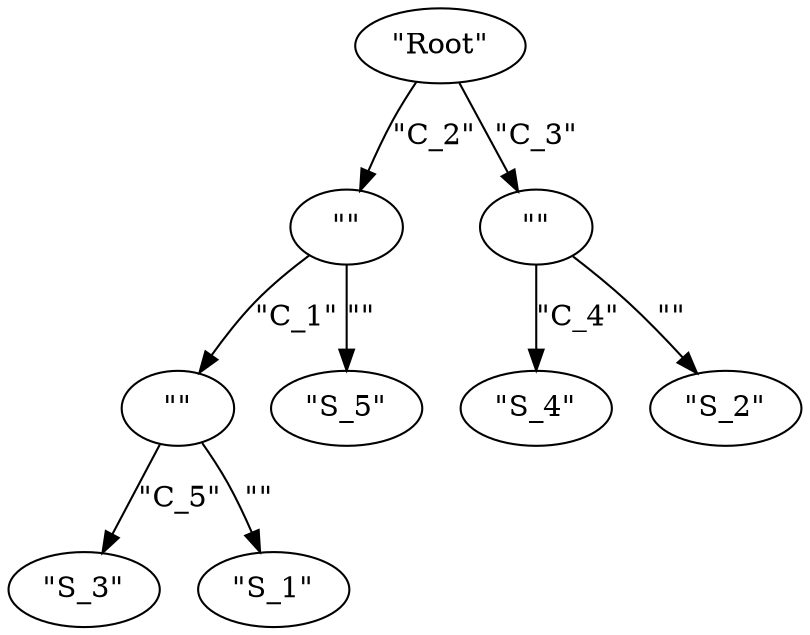 digraph {
    0 [ label = "\"Root\"" ]
    1 [ label = "\"\"" ]
    2 [ label = "\"\"" ]
    3 [ label = "\"\"" ]
    4 [ label = "\"S_3\"" ]
    5 [ label = "\"S_4\"" ]
    6 [ label = "\"S_5\"" ]
    7 [ label = "\"S_1\"" ]
    8 [ label = "\"S_2\"" ]
    0 -> 1 [ label = "\"C_2\"" ]
    1 -> 2 [ label = "\"C_1\"" ]
    0 -> 3 [ label = "\"C_3\"" ]
    2 -> 4 [ label = "\"C_5\"" ]
    3 -> 5 [ label = "\"C_4\"" ]
    1 -> 6 [ label = "\"\"" ]
    2 -> 7 [ label = "\"\"" ]
    3 -> 8 [ label = "\"\"" ]
}
